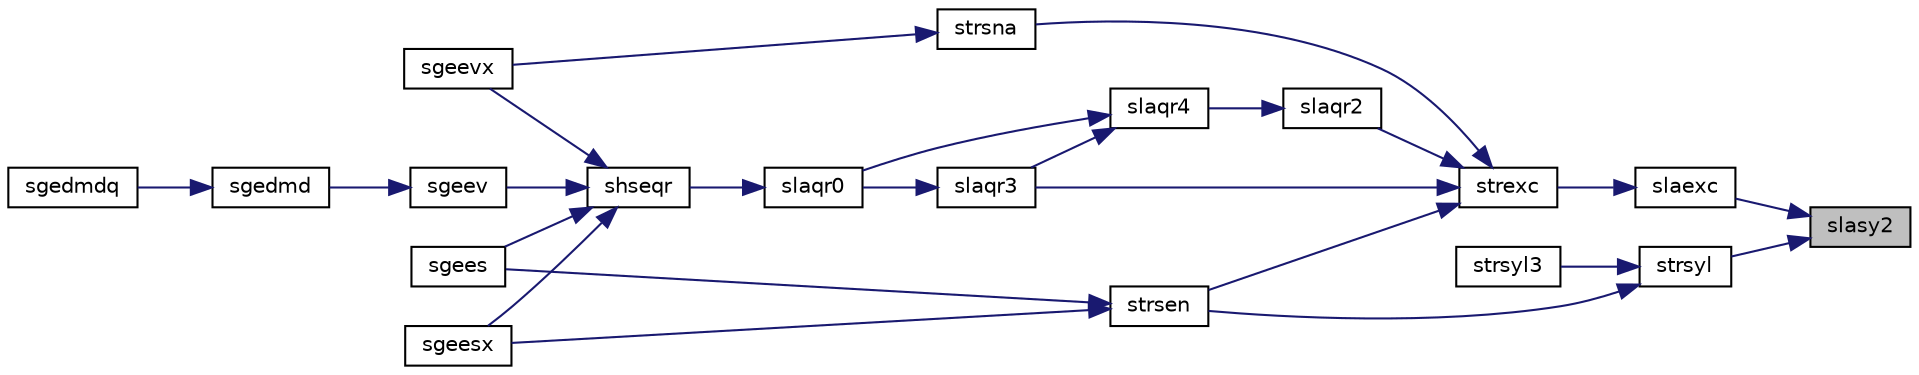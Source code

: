 digraph "slasy2"
{
 // LATEX_PDF_SIZE
  edge [fontname="Helvetica",fontsize="10",labelfontname="Helvetica",labelfontsize="10"];
  node [fontname="Helvetica",fontsize="10",shape=record];
  rankdir="RL";
  Node1 [label="slasy2",height=0.2,width=0.4,color="black", fillcolor="grey75", style="filled", fontcolor="black",tooltip="SLASY2 solves the Sylvester matrix equation where the matrices are of order 1 or 2."];
  Node1 -> Node2 [dir="back",color="midnightblue",fontsize="10",style="solid",fontname="Helvetica"];
  Node2 [label="slaexc",height=0.2,width=0.4,color="black", fillcolor="white", style="filled",URL="$slaexc_8f.html#a6994eb77387e08eda63d1757e7b0d2e8",tooltip="SLAEXC swaps adjacent diagonal blocks of a real upper quasi-triangular matrix in Schur canonical form..."];
  Node2 -> Node3 [dir="back",color="midnightblue",fontsize="10",style="solid",fontname="Helvetica"];
  Node3 [label="strexc",height=0.2,width=0.4,color="black", fillcolor="white", style="filled",URL="$strexc_8f.html#aac5dcba926093528530f1c801b6a133f",tooltip="STREXC"];
  Node3 -> Node4 [dir="back",color="midnightblue",fontsize="10",style="solid",fontname="Helvetica"];
  Node4 [label="slaqr2",height=0.2,width=0.4,color="black", fillcolor="white", style="filled",URL="$slaqr2_8f.html#ac02e99ae434938e706dee8a37993a995",tooltip="SLAQR2 performs the orthogonal similarity transformation of a Hessenberg matrix to detect and deflate..."];
  Node4 -> Node5 [dir="back",color="midnightblue",fontsize="10",style="solid",fontname="Helvetica"];
  Node5 [label="slaqr4",height=0.2,width=0.4,color="black", fillcolor="white", style="filled",URL="$slaqr4_8f.html#a6373540d7de0dbdea9c85b78913c178c",tooltip="SLAQR4 computes the eigenvalues of a Hessenberg matrix, and optionally the matrices from the Schur de..."];
  Node5 -> Node6 [dir="back",color="midnightblue",fontsize="10",style="solid",fontname="Helvetica"];
  Node6 [label="slaqr0",height=0.2,width=0.4,color="black", fillcolor="white", style="filled",URL="$slaqr0_8f.html#a4696e73cbdcf20d6e37d73c691f63c39",tooltip="SLAQR0 computes the eigenvalues of a Hessenberg matrix, and optionally the matrices from the Schur de..."];
  Node6 -> Node7 [dir="back",color="midnightblue",fontsize="10",style="solid",fontname="Helvetica"];
  Node7 [label="shseqr",height=0.2,width=0.4,color="black", fillcolor="white", style="filled",URL="$shseqr_8f.html#aeed60b8cf3b2f9462455d1983553ca2b",tooltip="SHSEQR"];
  Node7 -> Node8 [dir="back",color="midnightblue",fontsize="10",style="solid",fontname="Helvetica"];
  Node8 [label="sgees",height=0.2,width=0.4,color="black", fillcolor="white", style="filled",URL="$sgees_8f.html#a0cd2fba843c9d04967c79a58f8d6e321",tooltip="SGEES computes the eigenvalues, the Schur form, and, optionally, the matrix of Schur vectors for GE m..."];
  Node7 -> Node9 [dir="back",color="midnightblue",fontsize="10",style="solid",fontname="Helvetica"];
  Node9 [label="sgeesx",height=0.2,width=0.4,color="black", fillcolor="white", style="filled",URL="$sgeesx_8f.html#ac8e46bbcd7e259cdacfccbcfb575a392",tooltip="SGEESX computes the eigenvalues, the Schur form, and, optionally, the matrix of Schur vectors for GE ..."];
  Node7 -> Node10 [dir="back",color="midnightblue",fontsize="10",style="solid",fontname="Helvetica"];
  Node10 [label="sgeev",height=0.2,width=0.4,color="black", fillcolor="white", style="filled",URL="$sgeev_8f.html#a104525b749278774f7b7f57195aa6798",tooltip="SGEEV computes the eigenvalues and, optionally, the left and/or right eigenvectors for GE matrices"];
  Node10 -> Node11 [dir="back",color="midnightblue",fontsize="10",style="solid",fontname="Helvetica"];
  Node11 [label="sgedmd",height=0.2,width=0.4,color="black", fillcolor="white", style="filled",URL="$sgedmd_8f90.html#a2620fdd695c7f51cddc90e332eb57971",tooltip="SGEDMD computes the Dynamic Mode Decomposition (DMD) for a pair of data snapshot matrices."];
  Node11 -> Node12 [dir="back",color="midnightblue",fontsize="10",style="solid",fontname="Helvetica"];
  Node12 [label="sgedmdq",height=0.2,width=0.4,color="black", fillcolor="white", style="filled",URL="$sgedmdq_8f90.html#a1d1fe0497679b62b0084bfbdf54063f2",tooltip="SGEDMDQ computes the Dynamic Mode Decomposition (DMD) for a pair of data snapshot matrices."];
  Node7 -> Node13 [dir="back",color="midnightblue",fontsize="10",style="solid",fontname="Helvetica"];
  Node13 [label="sgeevx",height=0.2,width=0.4,color="black", fillcolor="white", style="filled",URL="$sgeevx_8f.html#adf06d28b4793cbab21e898fcb713d5a5",tooltip="SGEEVX computes the eigenvalues and, optionally, the left and/or right eigenvectors for GE matrices"];
  Node5 -> Node14 [dir="back",color="midnightblue",fontsize="10",style="solid",fontname="Helvetica"];
  Node14 [label="slaqr3",height=0.2,width=0.4,color="black", fillcolor="white", style="filled",URL="$slaqr3_8f.html#aa307109641dfead545ecac4e924320cb",tooltip="SLAQR3 performs the orthogonal similarity transformation of a Hessenberg matrix to detect and deflate..."];
  Node14 -> Node6 [dir="back",color="midnightblue",fontsize="10",style="solid",fontname="Helvetica"];
  Node3 -> Node14 [dir="back",color="midnightblue",fontsize="10",style="solid",fontname="Helvetica"];
  Node3 -> Node15 [dir="back",color="midnightblue",fontsize="10",style="solid",fontname="Helvetica"];
  Node15 [label="strsen",height=0.2,width=0.4,color="black", fillcolor="white", style="filled",URL="$strsen_8f.html#ae6c2fe7fae83de30b074b968aa459f73",tooltip="STRSEN"];
  Node15 -> Node8 [dir="back",color="midnightblue",fontsize="10",style="solid",fontname="Helvetica"];
  Node15 -> Node9 [dir="back",color="midnightblue",fontsize="10",style="solid",fontname="Helvetica"];
  Node3 -> Node16 [dir="back",color="midnightblue",fontsize="10",style="solid",fontname="Helvetica"];
  Node16 [label="strsna",height=0.2,width=0.4,color="black", fillcolor="white", style="filled",URL="$strsna_8f.html#ae25a02f27cf6ca3c311bbabe2be61046",tooltip="STRSNA"];
  Node16 -> Node13 [dir="back",color="midnightblue",fontsize="10",style="solid",fontname="Helvetica"];
  Node1 -> Node17 [dir="back",color="midnightblue",fontsize="10",style="solid",fontname="Helvetica"];
  Node17 [label="strsyl",height=0.2,width=0.4,color="black", fillcolor="white", style="filled",URL="$strsyl_8f.html#a56e2ab6ac5906744561c4c1abb27b83d",tooltip="STRSYL"];
  Node17 -> Node15 [dir="back",color="midnightblue",fontsize="10",style="solid",fontname="Helvetica"];
  Node17 -> Node18 [dir="back",color="midnightblue",fontsize="10",style="solid",fontname="Helvetica"];
  Node18 [label="strsyl3",height=0.2,width=0.4,color="black", fillcolor="white", style="filled",URL="$strsyl3_8f.html#a6455cded5cf94f89b8382430faccaeae",tooltip="STRSYL3"];
}
